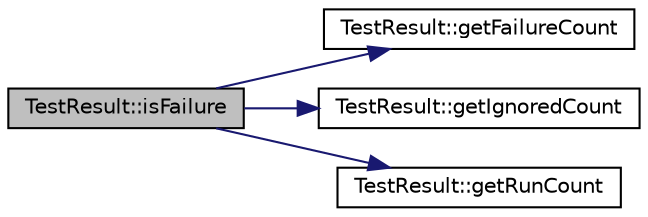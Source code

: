 digraph "TestResult::isFailure"
{
 // LATEX_PDF_SIZE
  edge [fontname="Helvetica",fontsize="10",labelfontname="Helvetica",labelfontsize="10"];
  node [fontname="Helvetica",fontsize="10",shape=record];
  rankdir="LR";
  Node1 [label="TestResult::isFailure",height=0.2,width=0.4,color="black", fillcolor="grey75", style="filled", fontcolor="black",tooltip=" "];
  Node1 -> Node2 [color="midnightblue",fontsize="10",style="solid",fontname="Helvetica"];
  Node2 [label="TestResult::getFailureCount",height=0.2,width=0.4,color="black", fillcolor="white", style="filled",URL="$classTestResult.html#a120a8dc6c00cd6dc3edfe2692d1d4b9c",tooltip=" "];
  Node1 -> Node3 [color="midnightblue",fontsize="10",style="solid",fontname="Helvetica"];
  Node3 [label="TestResult::getIgnoredCount",height=0.2,width=0.4,color="black", fillcolor="white", style="filled",URL="$classTestResult.html#a7b90f18ecebdcf9801d344b7362cc07d",tooltip=" "];
  Node1 -> Node4 [color="midnightblue",fontsize="10",style="solid",fontname="Helvetica"];
  Node4 [label="TestResult::getRunCount",height=0.2,width=0.4,color="black", fillcolor="white", style="filled",URL="$classTestResult.html#af250f8d74c6ed7866510a9bc11bf7580",tooltip=" "];
}
